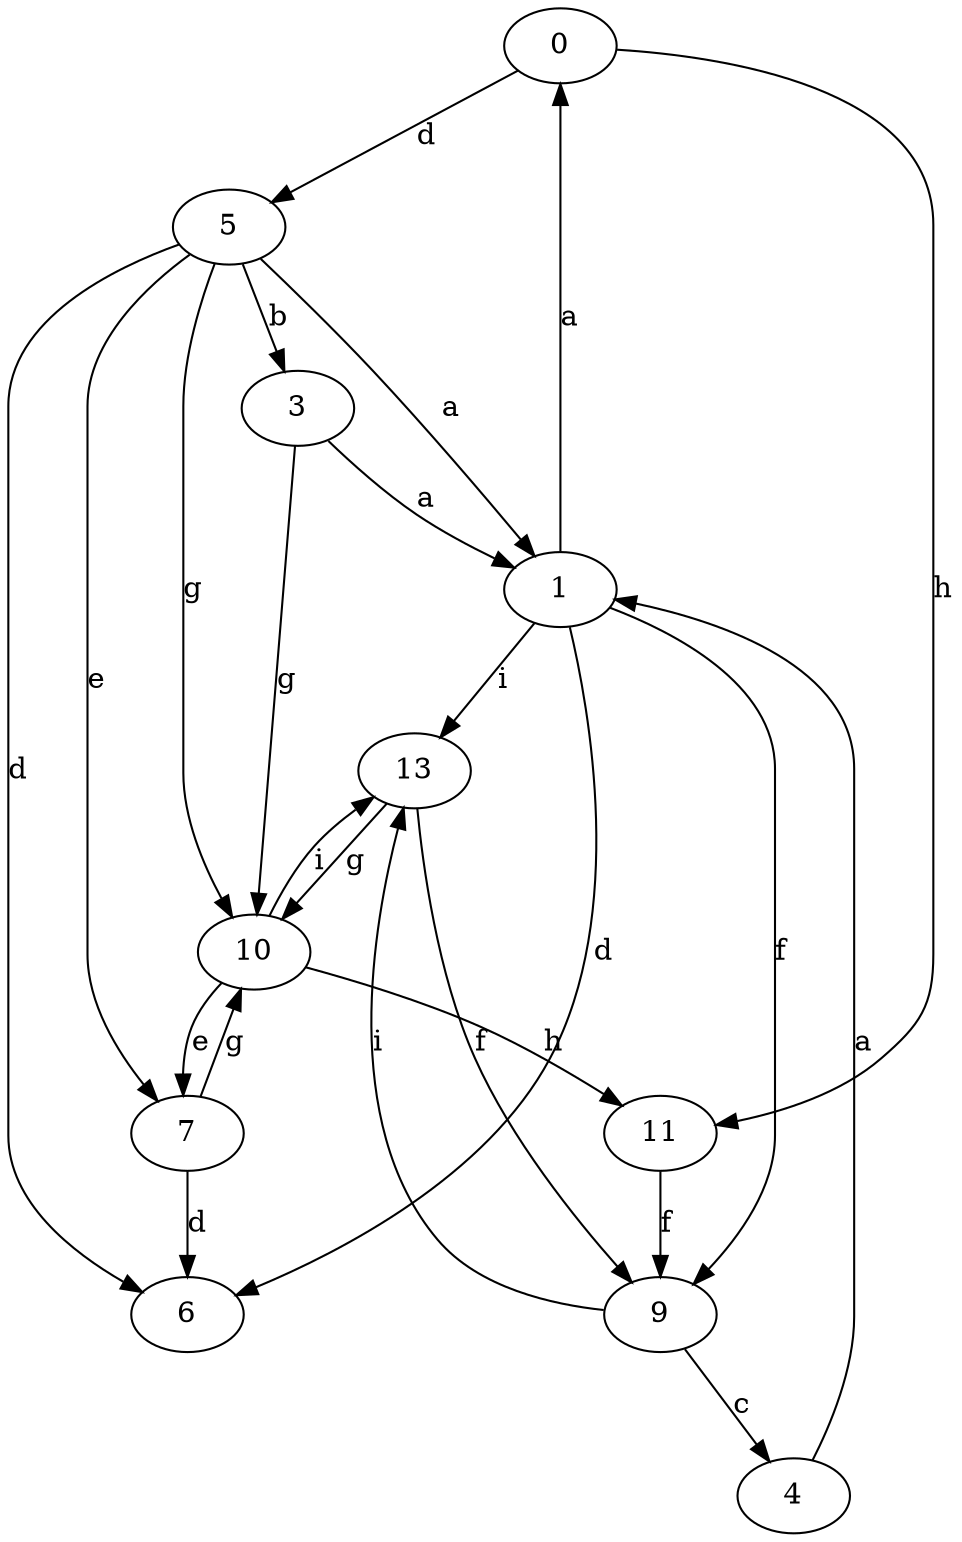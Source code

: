 strict digraph  {
0;
1;
3;
4;
5;
6;
7;
9;
10;
11;
13;
0 -> 5  [label=d];
0 -> 11  [label=h];
1 -> 0  [label=a];
1 -> 6  [label=d];
1 -> 9  [label=f];
1 -> 13  [label=i];
3 -> 1  [label=a];
3 -> 10  [label=g];
4 -> 1  [label=a];
5 -> 1  [label=a];
5 -> 3  [label=b];
5 -> 6  [label=d];
5 -> 7  [label=e];
5 -> 10  [label=g];
7 -> 6  [label=d];
7 -> 10  [label=g];
9 -> 4  [label=c];
9 -> 13  [label=i];
10 -> 7  [label=e];
10 -> 11  [label=h];
10 -> 13  [label=i];
11 -> 9  [label=f];
13 -> 9  [label=f];
13 -> 10  [label=g];
}
